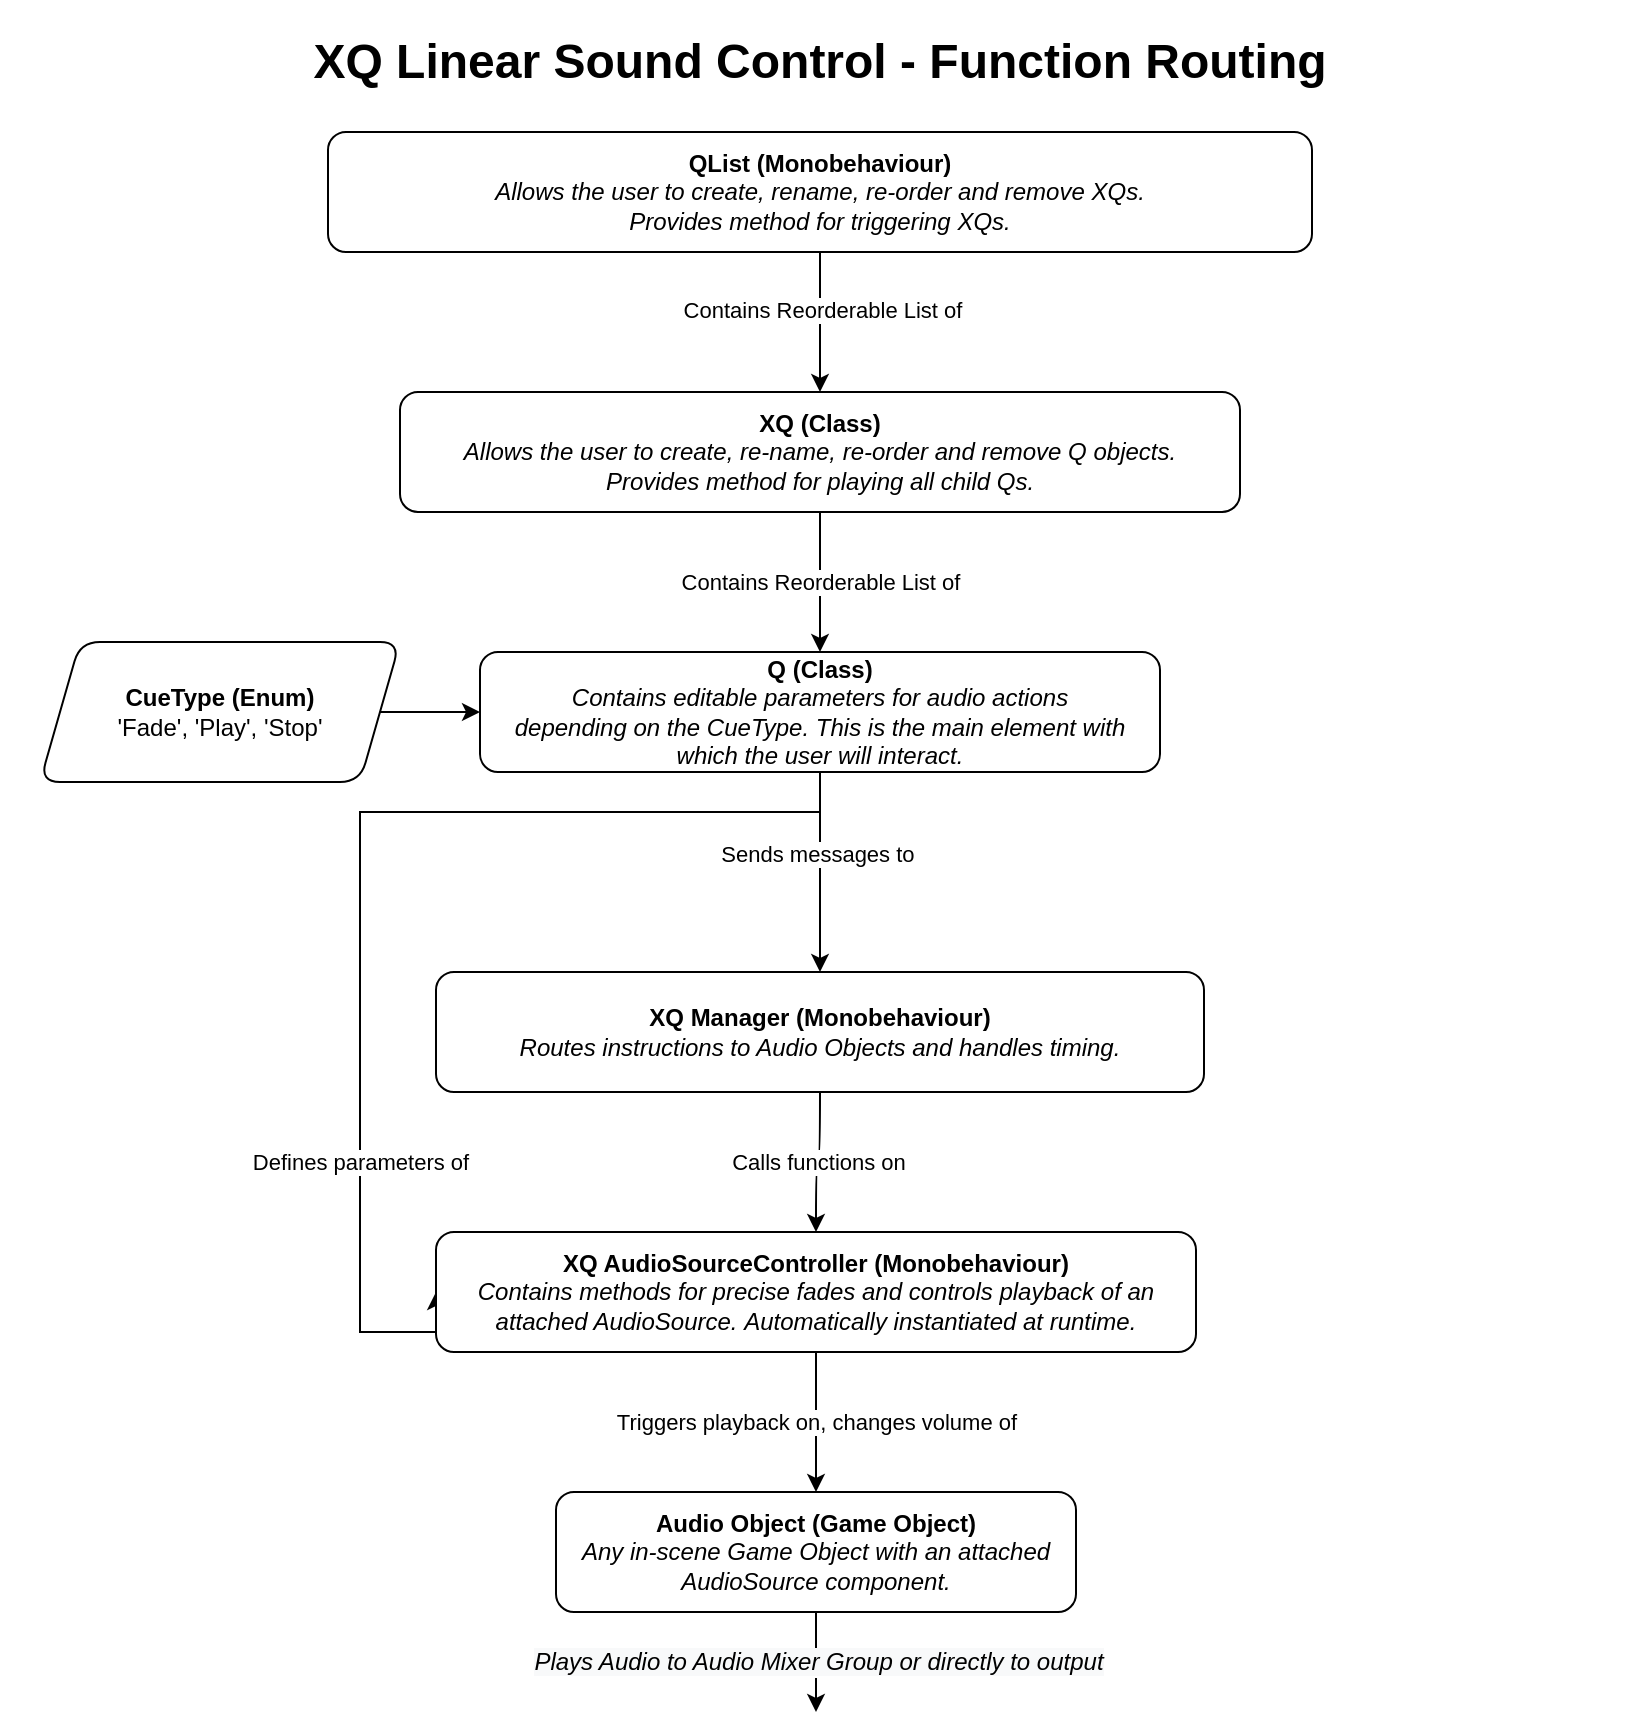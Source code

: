 <mxfile version="16.1.2" type="device"><diagram id="MP7kBfNuqDRJngiuHE9i" name="Page-1"><mxGraphModel dx="1422" dy="762" grid="1" gridSize="10" guides="1" tooltips="1" connect="1" arrows="1" fold="1" page="1" pageScale="1" pageWidth="827" pageHeight="1169" math="0" shadow="0"><root><mxCell id="0"/><mxCell id="1" parent="0"/><mxCell id="opBX67wXUzG1_17Lbi7_-19" value="&amp;nbsp;Calls functions on&amp;nbsp;" style="edgeStyle=orthogonalEdgeStyle;orthogonalLoop=1;jettySize=auto;html=1;curved=1;" parent="1" source="opBX67wXUzG1_17Lbi7_-2" target="opBX67wXUzG1_17Lbi7_-18" edge="1"><mxGeometry relative="1" as="geometry"/></mxCell><mxCell id="opBX67wXUzG1_17Lbi7_-2" value="&lt;b&gt;XQ Manager&lt;/b&gt;&lt;b&gt;&amp;nbsp;(Monobehaviour)&lt;/b&gt;&lt;b&gt;&lt;br&gt;&lt;/b&gt;&lt;i&gt;Routes instructions to Audio Objects and handles timing.&lt;/i&gt;" style="whiteSpace=wrap;html=1;rounded=1;" parent="1" vertex="1"><mxGeometry x="218" y="490" width="384" height="60" as="geometry"/></mxCell><mxCell id="opBX67wXUzG1_17Lbi7_-6" style="edgeStyle=orthogonalEdgeStyle;orthogonalLoop=1;jettySize=auto;html=1;curved=1;" parent="1" source="opBX67wXUzG1_17Lbi7_-3" target="opBX67wXUzG1_17Lbi7_-4" edge="1"><mxGeometry relative="1" as="geometry"/></mxCell><mxCell id="opBX67wXUzG1_17Lbi7_-13" value="Contains Reorderable&amp;nbsp;List of" style="edgeLabel;html=1;align=center;verticalAlign=middle;resizable=0;points=[];rounded=1;" parent="opBX67wXUzG1_17Lbi7_-6" vertex="1" connectable="0"><mxGeometry x="-0.189" y="1" relative="1" as="geometry"><mxPoint as="offset"/></mxGeometry></mxCell><mxCell id="opBX67wXUzG1_17Lbi7_-3" value="&lt;b&gt;QList&lt;/b&gt;&lt;b&gt;&amp;nbsp;(Monobehaviour)&lt;/b&gt;&lt;br&gt;&lt;i&gt;Allows the user to create, rename, re-order and remove XQs. &lt;br&gt;Provides method for triggering XQs.&lt;/i&gt;" style="whiteSpace=wrap;html=1;rounded=1;" parent="1" vertex="1"><mxGeometry x="164" y="70" width="492" height="60" as="geometry"/></mxCell><mxCell id="opBX67wXUzG1_17Lbi7_-7" value="Contains Reorderable List of" style="edgeStyle=orthogonalEdgeStyle;orthogonalLoop=1;jettySize=auto;html=1;curved=1;" parent="1" source="opBX67wXUzG1_17Lbi7_-4" target="opBX67wXUzG1_17Lbi7_-5" edge="1"><mxGeometry relative="1" as="geometry"/></mxCell><mxCell id="opBX67wXUzG1_17Lbi7_-4" value="&lt;b&gt;XQ (Class)&lt;/b&gt;&lt;br&gt;&lt;i&gt;Allows the user to create, re-name, re-order and remove Q objects.&lt;br&gt;Provides method for playing all child Qs.&lt;br&gt;&lt;/i&gt;" style="whiteSpace=wrap;html=1;rounded=1;" parent="1" vertex="1"><mxGeometry x="200" y="200" width="420" height="60" as="geometry"/></mxCell><mxCell id="opBX67wXUzG1_17Lbi7_-8" style="edgeStyle=orthogonalEdgeStyle;orthogonalLoop=1;jettySize=auto;html=1;curved=1;" parent="1" source="opBX67wXUzG1_17Lbi7_-5" target="opBX67wXUzG1_17Lbi7_-2" edge="1"><mxGeometry relative="1" as="geometry"/></mxCell><mxCell id="opBX67wXUzG1_17Lbi7_-14" value="Sends messages to&amp;nbsp;" style="edgeLabel;html=1;align=center;verticalAlign=middle;resizable=0;points=[];rounded=1;" parent="opBX67wXUzG1_17Lbi7_-8" vertex="1" connectable="0"><mxGeometry x="-0.181" relative="1" as="geometry"><mxPoint as="offset"/></mxGeometry></mxCell><mxCell id="opBX67wXUzG1_17Lbi7_-39" style="edgeStyle=orthogonalEdgeStyle;rounded=0;orthogonalLoop=1;jettySize=auto;html=1;entryX=0;entryY=0.5;entryDx=0;entryDy=0;strokeColor=default;" parent="1" target="opBX67wXUzG1_17Lbi7_-18" edge="1"><mxGeometry relative="1" as="geometry"><mxPoint x="410" y="410" as="sourcePoint"/><Array as="points"><mxPoint x="180" y="410"/><mxPoint x="180" y="670"/></Array></mxGeometry></mxCell><mxCell id="opBX67wXUzG1_17Lbi7_-40" value="Defines parameters of" style="edgeLabel;html=1;align=center;verticalAlign=middle;resizable=0;points=[];rotation=0;" parent="opBX67wXUzG1_17Lbi7_-39" vertex="1" connectable="0"><mxGeometry x="0.39" y="-2" relative="1" as="geometry"><mxPoint x="2" y="24" as="offset"/></mxGeometry></mxCell><mxCell id="opBX67wXUzG1_17Lbi7_-5" value="&lt;b&gt;Q (Class)&lt;br&gt;&lt;/b&gt;&lt;i&gt;Contains editable parameters for audio actions &lt;br&gt;depending on the CueType. This is the main element with which the user will interact.&lt;/i&gt;" style="whiteSpace=wrap;html=1;rounded=1;" parent="1" vertex="1"><mxGeometry x="240" y="330" width="340" height="60" as="geometry"/></mxCell><mxCell id="opBX67wXUzG1_17Lbi7_-29" style="edgeStyle=orthogonalEdgeStyle;orthogonalLoop=1;jettySize=auto;html=1;entryX=0;entryY=0.5;entryDx=0;entryDy=0;curved=1;" parent="1" source="opBX67wXUzG1_17Lbi7_-11" target="opBX67wXUzG1_17Lbi7_-5" edge="1"><mxGeometry relative="1" as="geometry"/></mxCell><mxCell id="opBX67wXUzG1_17Lbi7_-11" value="&lt;b&gt;CueType (Enum)&lt;/b&gt;&lt;br&gt;'Fade', 'Play', 'Stop'" style="shape=parallelogram;perimeter=parallelogramPerimeter;whiteSpace=wrap;html=1;fixedSize=1;rounded=1;" parent="1" vertex="1"><mxGeometry x="20" y="325" width="180" height="70" as="geometry"/></mxCell><mxCell id="opBX67wXUzG1_17Lbi7_-45" value="&lt;i style=&quot;font-size: 12px ; background-color: rgb(248 , 249 , 250)&quot;&gt;Plays Audio to Audio Mixer Group or directly to output&lt;br&gt;&lt;/i&gt;" style="edgeStyle=orthogonalEdgeStyle;rounded=0;orthogonalLoop=1;jettySize=auto;html=1;strokeColor=default;" parent="1" source="opBX67wXUzG1_17Lbi7_-15" edge="1"><mxGeometry relative="1" as="geometry"><mxPoint x="408" y="860" as="targetPoint"/></mxGeometry></mxCell><mxCell id="opBX67wXUzG1_17Lbi7_-15" value="&lt;b&gt;Audio Object (Game Object)&lt;br&gt;&lt;/b&gt;&lt;i&gt;Any in-scene Game Object with an attached AudioSource component.&lt;/i&gt;" style="whiteSpace=wrap;html=1;rounded=1;" parent="1" vertex="1"><mxGeometry x="278" y="750" width="260" height="60" as="geometry"/></mxCell><mxCell id="opBX67wXUzG1_17Lbi7_-22" value="Triggers playback on, changes volume of" style="edgeStyle=orthogonalEdgeStyle;orthogonalLoop=1;jettySize=auto;html=1;entryX=0.5;entryY=0;entryDx=0;entryDy=0;curved=1;" parent="1" source="opBX67wXUzG1_17Lbi7_-18" target="opBX67wXUzG1_17Lbi7_-15" edge="1"><mxGeometry relative="1" as="geometry"/></mxCell><mxCell id="opBX67wXUzG1_17Lbi7_-18" value="&lt;b&gt;XQ AudioSourceController&lt;/b&gt;&lt;b&gt;&amp;nbsp;(Monobehaviour)&lt;/b&gt;&lt;b&gt;&lt;br&gt;&lt;/b&gt;&lt;i&gt;Contains methods for precise fades and controls playback of an attached AudioSource.&amp;nbsp;&lt;/i&gt;&lt;i&gt;Automatically instantiated at runtime.&lt;/i&gt;" style="whiteSpace=wrap;html=1;rounded=1;" parent="1" vertex="1"><mxGeometry x="218" y="620" width="380" height="60" as="geometry"/></mxCell><mxCell id="opBX67wXUzG1_17Lbi7_-25" value="&lt;h1&gt;XQ Linear Sound Control - Function Routing&lt;/h1&gt;" style="text;html=1;strokeColor=none;fillColor=none;align=center;verticalAlign=middle;whiteSpace=wrap;fontStyle=1;rounded=1;" parent="1" vertex="1"><mxGeometry y="20" width="820" height="30" as="geometry"/></mxCell></root></mxGraphModel></diagram></mxfile>